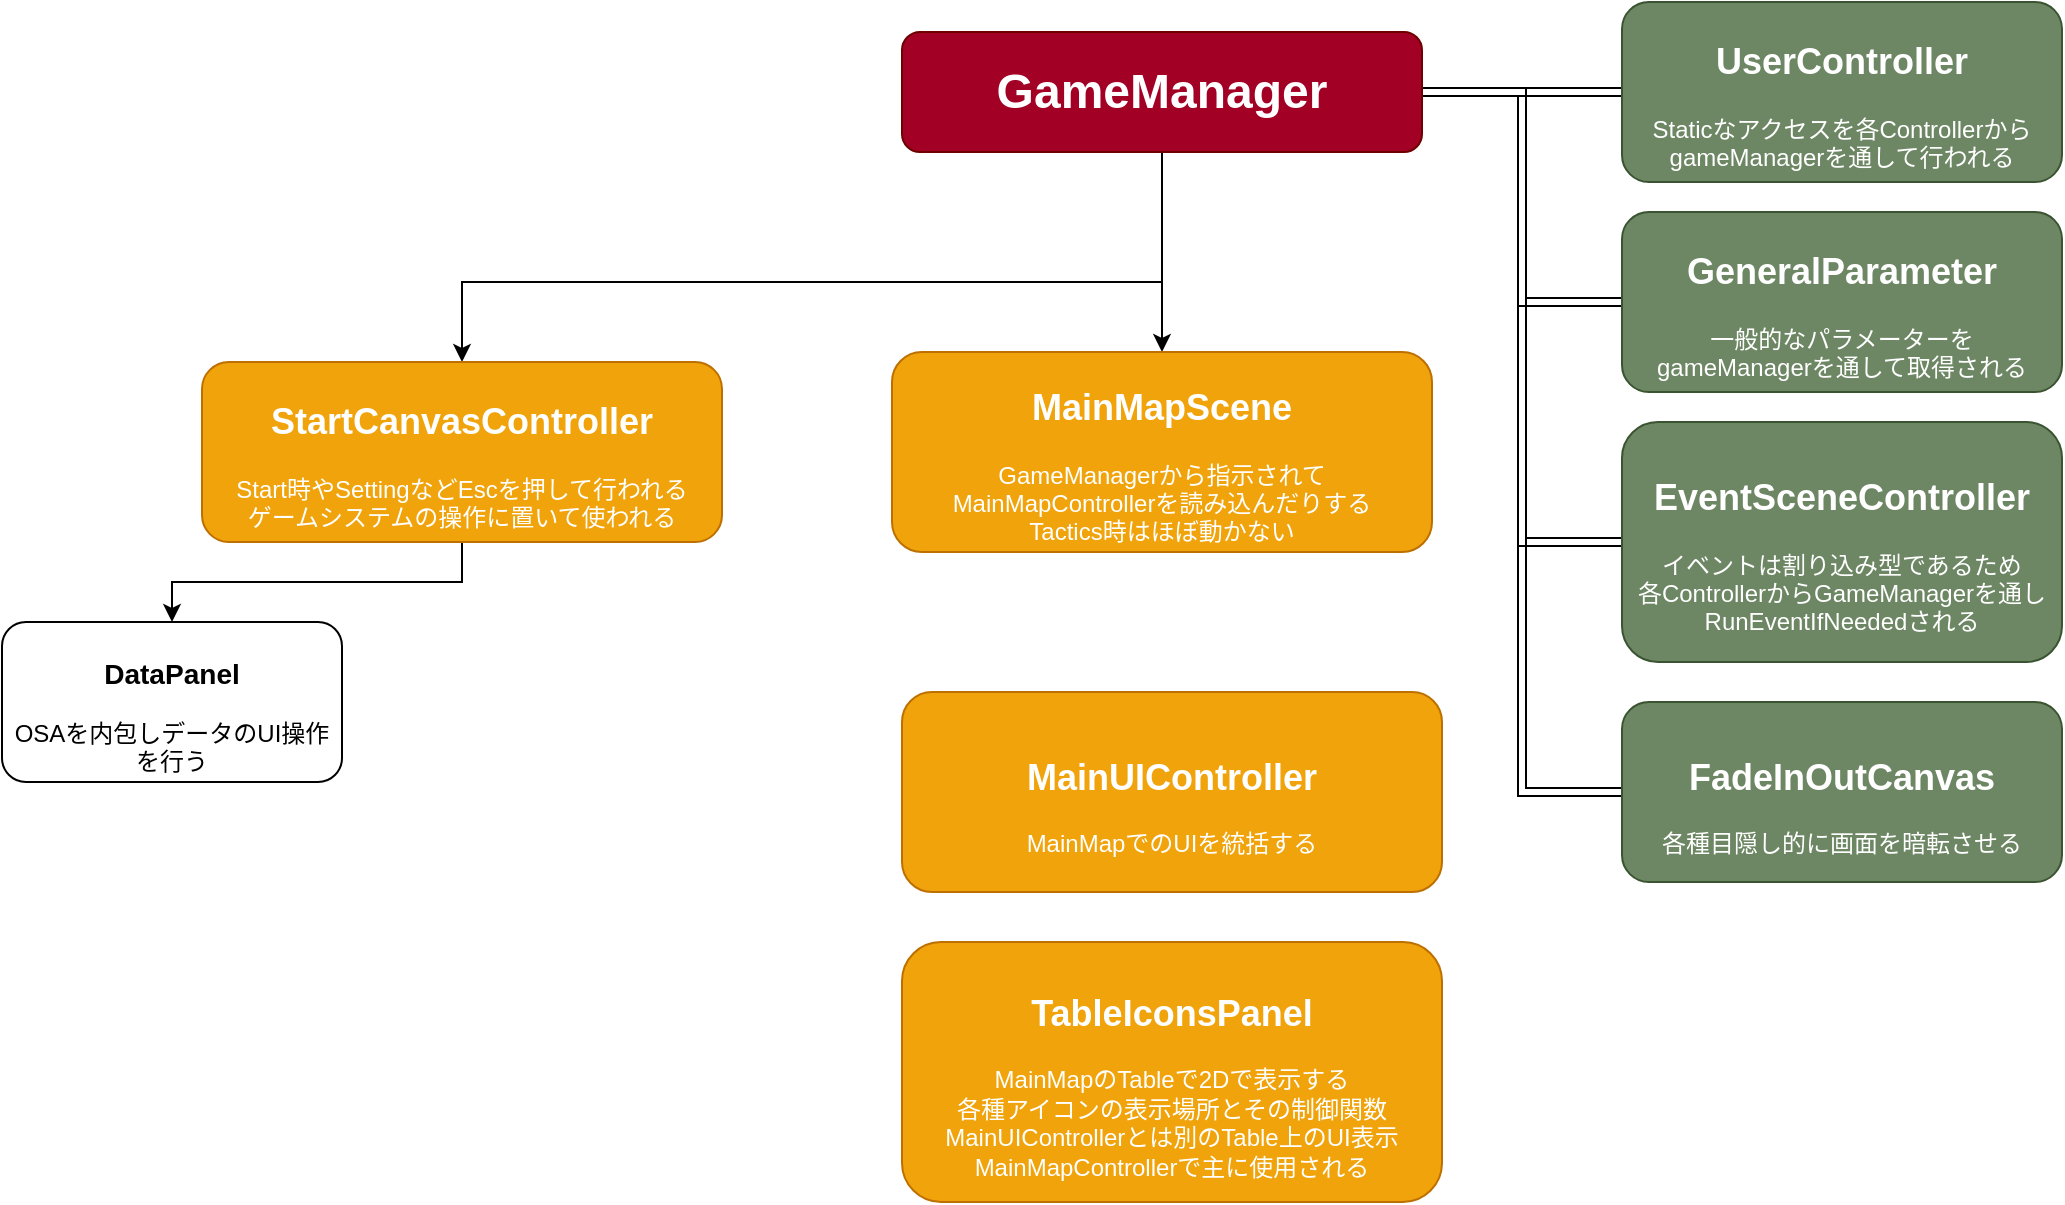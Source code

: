 <mxfile version="23.1.5" type="device">
  <diagram name="ページ1" id="v7MIHx-x15Hkn85eE5Pn">
    <mxGraphModel dx="1421" dy="824" grid="1" gridSize="10" guides="1" tooltips="1" connect="1" arrows="1" fold="1" page="1" pageScale="1" pageWidth="2000" pageHeight="2000" math="0" shadow="0">
      <root>
        <mxCell id="0" />
        <mxCell id="1" parent="0" />
        <mxCell id="Ys3rnDNPJow3rD2v_wVe-3" style="edgeStyle=orthogonalEdgeStyle;rounded=0;orthogonalLoop=1;jettySize=auto;html=1;shape=link;" edge="1" parent="1" source="Ys3rnDNPJow3rD2v_wVe-1" target="Ys3rnDNPJow3rD2v_wVe-2">
          <mxGeometry relative="1" as="geometry" />
        </mxCell>
        <mxCell id="Ys3rnDNPJow3rD2v_wVe-5" style="edgeStyle=orthogonalEdgeStyle;rounded=0;orthogonalLoop=1;jettySize=auto;html=1;entryX=0;entryY=0.5;entryDx=0;entryDy=0;shape=link;" edge="1" parent="1" source="Ys3rnDNPJow3rD2v_wVe-1" target="Ys3rnDNPJow3rD2v_wVe-4">
          <mxGeometry relative="1" as="geometry" />
        </mxCell>
        <mxCell id="Ys3rnDNPJow3rD2v_wVe-12" style="edgeStyle=orthogonalEdgeStyle;rounded=0;orthogonalLoop=1;jettySize=auto;html=1;entryX=0;entryY=0.5;entryDx=0;entryDy=0;shape=link;" edge="1" parent="1" source="Ys3rnDNPJow3rD2v_wVe-1" target="Ys3rnDNPJow3rD2v_wVe-11">
          <mxGeometry relative="1" as="geometry" />
        </mxCell>
        <mxCell id="Ys3rnDNPJow3rD2v_wVe-14" style="edgeStyle=orthogonalEdgeStyle;rounded=0;orthogonalLoop=1;jettySize=auto;html=1;entryX=0;entryY=0.5;entryDx=0;entryDy=0;shape=link;" edge="1" parent="1" source="Ys3rnDNPJow3rD2v_wVe-1" target="Ys3rnDNPJow3rD2v_wVe-13">
          <mxGeometry relative="1" as="geometry" />
        </mxCell>
        <mxCell id="Ys3rnDNPJow3rD2v_wVe-15" style="edgeStyle=orthogonalEdgeStyle;rounded=0;orthogonalLoop=1;jettySize=auto;html=1;entryX=0.5;entryY=0;entryDx=0;entryDy=0;" edge="1" parent="1" source="Ys3rnDNPJow3rD2v_wVe-1" target="Ys3rnDNPJow3rD2v_wVe-8">
          <mxGeometry relative="1" as="geometry">
            <Array as="points">
              <mxPoint x="810" y="190" />
              <mxPoint x="460" y="190" />
            </Array>
          </mxGeometry>
        </mxCell>
        <mxCell id="Ys3rnDNPJow3rD2v_wVe-17" style="edgeStyle=orthogonalEdgeStyle;rounded=0;orthogonalLoop=1;jettySize=auto;html=1;" edge="1" parent="1" source="Ys3rnDNPJow3rD2v_wVe-1" target="Ys3rnDNPJow3rD2v_wVe-16">
          <mxGeometry relative="1" as="geometry" />
        </mxCell>
        <mxCell id="Ys3rnDNPJow3rD2v_wVe-1" value="&lt;h1&gt;GameManager&lt;/h1&gt;" style="rounded=1;whiteSpace=wrap;html=1;fillColor=#a20025;fontColor=#ffffff;strokeColor=#6F0000;" vertex="1" parent="1">
          <mxGeometry x="680" y="65" width="260" height="60" as="geometry" />
        </mxCell>
        <mxCell id="Ys3rnDNPJow3rD2v_wVe-2" value="&lt;h2&gt;UserController&lt;/h2&gt;&lt;div&gt;Staticなアクセスを各Controllerから&lt;/div&gt;&lt;div&gt;gameManagerを通して行われる&lt;/div&gt;" style="rounded=1;whiteSpace=wrap;html=1;fillColor=#6d8764;fontColor=#ffffff;strokeColor=#3A5431;" vertex="1" parent="1">
          <mxGeometry x="1040" y="50" width="220" height="90" as="geometry" />
        </mxCell>
        <mxCell id="Ys3rnDNPJow3rD2v_wVe-4" value="&lt;h2&gt;GeneralParameter&lt;/h2&gt;&lt;div&gt;一般的なパラメーターを&lt;/div&gt;&lt;div&gt;gameManagerを通して取得される&lt;/div&gt;" style="rounded=1;whiteSpace=wrap;html=1;fillColor=#6d8764;fontColor=#ffffff;strokeColor=#3A5431;" vertex="1" parent="1">
          <mxGeometry x="1040" y="155" width="220" height="90" as="geometry" />
        </mxCell>
        <mxCell id="Ys3rnDNPJow3rD2v_wVe-10" style="edgeStyle=orthogonalEdgeStyle;rounded=0;orthogonalLoop=1;jettySize=auto;html=1;" edge="1" parent="1" source="Ys3rnDNPJow3rD2v_wVe-8" target="Ys3rnDNPJow3rD2v_wVe-9">
          <mxGeometry relative="1" as="geometry" />
        </mxCell>
        <mxCell id="Ys3rnDNPJow3rD2v_wVe-8" value="&lt;h2&gt;&lt;font color=&quot;#ffffff&quot;&gt;StartCanvasController&lt;/font&gt;&lt;/h2&gt;&lt;div&gt;&lt;font color=&quot;#ffffff&quot;&gt;Start時やSettingなどEscを押して行われる&lt;/font&gt;&lt;/div&gt;&lt;div&gt;&lt;font color=&quot;#ffffff&quot;&gt;ゲームシステムの操作に置いて使われる&lt;/font&gt;&lt;/div&gt;" style="rounded=1;whiteSpace=wrap;html=1;fillColor=#f0a30a;fontColor=#000000;strokeColor=#BD7000;" vertex="1" parent="1">
          <mxGeometry x="330" y="230" width="260" height="90" as="geometry" />
        </mxCell>
        <mxCell id="Ys3rnDNPJow3rD2v_wVe-9" value="&lt;h3&gt;DataPanel&lt;/h3&gt;&lt;div&gt;OSAを内包しデータのUI操作を行う&lt;/div&gt;" style="rounded=1;whiteSpace=wrap;html=1;" vertex="1" parent="1">
          <mxGeometry x="230" y="360" width="170" height="80" as="geometry" />
        </mxCell>
        <mxCell id="Ys3rnDNPJow3rD2v_wVe-11" value="&lt;h2&gt;EventSceneController&lt;/h2&gt;&lt;div&gt;イベントは割り込み型であるため&lt;/div&gt;&lt;div&gt;各ControllerからGameManagerを通し&lt;/div&gt;&lt;div&gt;RunEventIfNeededされる&lt;/div&gt;" style="rounded=1;whiteSpace=wrap;html=1;fillColor=#6d8764;fontColor=#ffffff;strokeColor=#3A5431;" vertex="1" parent="1">
          <mxGeometry x="1040" y="260" width="220" height="120" as="geometry" />
        </mxCell>
        <mxCell id="Ys3rnDNPJow3rD2v_wVe-13" value="&lt;h2&gt;FadeInOutCanvas&lt;/h2&gt;&lt;div&gt;各種目隠し的に画面を暗転させる&lt;/div&gt;" style="rounded=1;whiteSpace=wrap;html=1;fillColor=#6d8764;fontColor=#ffffff;strokeColor=#3A5431;" vertex="1" parent="1">
          <mxGeometry x="1040" y="400" width="220" height="90" as="geometry" />
        </mxCell>
        <mxCell id="Ys3rnDNPJow3rD2v_wVe-16" value="&lt;h2&gt;&lt;font color=&quot;#ffffff&quot;&gt;MainMapScene&lt;/font&gt;&lt;/h2&gt;&lt;div&gt;&lt;font color=&quot;#ffffff&quot;&gt;GameManagerから指示されて&lt;/font&gt;&lt;/div&gt;&lt;div&gt;&lt;font color=&quot;#ffffff&quot;&gt;MainMapControllerを読み込んだりする&lt;/font&gt;&lt;/div&gt;&lt;div&gt;&lt;font color=&quot;#ffffff&quot;&gt;Tactics時はほぼ動かない&lt;/font&gt;&lt;/div&gt;" style="rounded=1;whiteSpace=wrap;html=1;fillColor=#f0a30a;fontColor=#000000;strokeColor=#BD7000;" vertex="1" parent="1">
          <mxGeometry x="675" y="225" width="270" height="100" as="geometry" />
        </mxCell>
        <mxCell id="Ys3rnDNPJow3rD2v_wVe-18" value="&lt;h2&gt;&lt;font color=&quot;#ffffff&quot;&gt;MainUIController&lt;/font&gt;&lt;/h2&gt;&lt;div&gt;&lt;font color=&quot;#ffffff&quot;&gt;MainMapでのUIを統括する&lt;/font&gt;&lt;/div&gt;" style="rounded=1;whiteSpace=wrap;html=1;fillColor=#f0a30a;fontColor=#000000;strokeColor=#BD7000;" vertex="1" parent="1">
          <mxGeometry x="680" y="395" width="270" height="100" as="geometry" />
        </mxCell>
        <mxCell id="Ys3rnDNPJow3rD2v_wVe-19" value="&lt;h2&gt;&lt;font color=&quot;#ffffff&quot;&gt;TableIconsPanel&lt;/font&gt;&lt;/h2&gt;&lt;div&gt;&lt;font color=&quot;#ffffff&quot;&gt;MainMapのTableで2Dで表示する&lt;/font&gt;&lt;/div&gt;&lt;div&gt;&lt;font color=&quot;#ffffff&quot;&gt;各種アイコンの表示場所とその制御関数&lt;/font&gt;&lt;/div&gt;&lt;div&gt;&lt;font color=&quot;#ffffff&quot;&gt;MainUIControllerとは別のTable上のUI表示&lt;/font&gt;&lt;/div&gt;&lt;div&gt;&lt;font color=&quot;#ffffff&quot;&gt;MainMapControllerで主に使用される&lt;/font&gt;&lt;/div&gt;" style="rounded=1;whiteSpace=wrap;html=1;fillColor=#f0a30a;fontColor=#000000;strokeColor=#BD7000;" vertex="1" parent="1">
          <mxGeometry x="680" y="520" width="270" height="130" as="geometry" />
        </mxCell>
      </root>
    </mxGraphModel>
  </diagram>
</mxfile>
